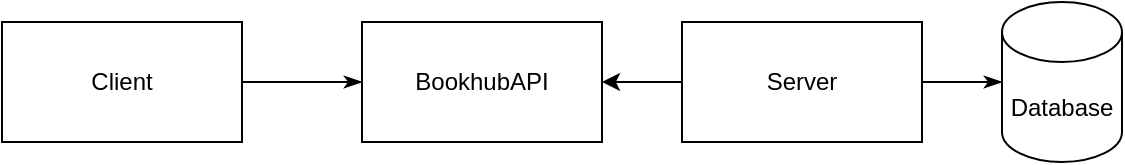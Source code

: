 <mxfile version="14.2.4" type="device"><diagram id="05PxS9PhBBe5fqQ8JwKc" name="Page-1"><mxGraphModel dx="865" dy="457" grid="1" gridSize="10" guides="1" tooltips="1" connect="1" arrows="1" fold="1" page="1" pageScale="1" pageWidth="827" pageHeight="1169" math="0" shadow="0"><root><mxCell id="0"/><mxCell id="1" parent="0"/><mxCell id="KsTE0FWh37_d63R7XAFt-1" value="Client" style="rounded=0;whiteSpace=wrap;html=1;" vertex="1" parent="1"><mxGeometry x="60" y="230" width="120" height="60" as="geometry"/></mxCell><mxCell id="KsTE0FWh37_d63R7XAFt-2" value="Server" style="rounded=0;whiteSpace=wrap;html=1;" vertex="1" parent="1"><mxGeometry x="400" y="230" width="120" height="60" as="geometry"/></mxCell><mxCell id="KsTE0FWh37_d63R7XAFt-4" value="Database" style="shape=cylinder3;whiteSpace=wrap;html=1;boundedLbl=1;backgroundOutline=1;size=15;" vertex="1" parent="1"><mxGeometry x="560" y="220" width="60" height="80" as="geometry"/></mxCell><mxCell id="KsTE0FWh37_d63R7XAFt-5" value="" style="endArrow=classicThin;html=1;exitX=1;exitY=0.5;exitDx=0;exitDy=0;entryX=0;entryY=0.5;entryDx=0;entryDy=0;endFill=1;" edge="1" parent="1" source="KsTE0FWh37_d63R7XAFt-1" target="KsTE0FWh37_d63R7XAFt-11"><mxGeometry width="50" height="50" relative="1" as="geometry"><mxPoint x="330" y="390" as="sourcePoint"/><mxPoint x="380" y="340" as="targetPoint"/></mxGeometry></mxCell><mxCell id="KsTE0FWh37_d63R7XAFt-10" value="" style="endArrow=classicThin;html=1;exitX=1;exitY=0.5;exitDx=0;exitDy=0;endFill=1;entryX=0;entryY=0.5;entryDx=0;entryDy=0;entryPerimeter=0;" edge="1" parent="1" source="KsTE0FWh37_d63R7XAFt-2" target="KsTE0FWh37_d63R7XAFt-4"><mxGeometry width="50" height="50" relative="1" as="geometry"><mxPoint x="490" y="170" as="sourcePoint"/><mxPoint x="490" y="240" as="targetPoint"/></mxGeometry></mxCell><mxCell id="KsTE0FWh37_d63R7XAFt-11" value="BookhubAPI" style="rounded=0;whiteSpace=wrap;html=1;" vertex="1" parent="1"><mxGeometry x="240" y="230" width="120" height="60" as="geometry"/></mxCell><mxCell id="KsTE0FWh37_d63R7XAFt-13" value="" style="endArrow=none;html=1;exitX=1;exitY=0.5;exitDx=0;exitDy=0;entryX=0;entryY=0.5;entryDx=0;entryDy=0;endFill=0;startArrow=classic;startFill=1;" edge="1" parent="1" source="KsTE0FWh37_d63R7XAFt-11" target="KsTE0FWh37_d63R7XAFt-2"><mxGeometry width="50" height="50" relative="1" as="geometry"><mxPoint x="230" y="360" as="sourcePoint"/><mxPoint x="230" y="300" as="targetPoint"/></mxGeometry></mxCell></root></mxGraphModel></diagram></mxfile>